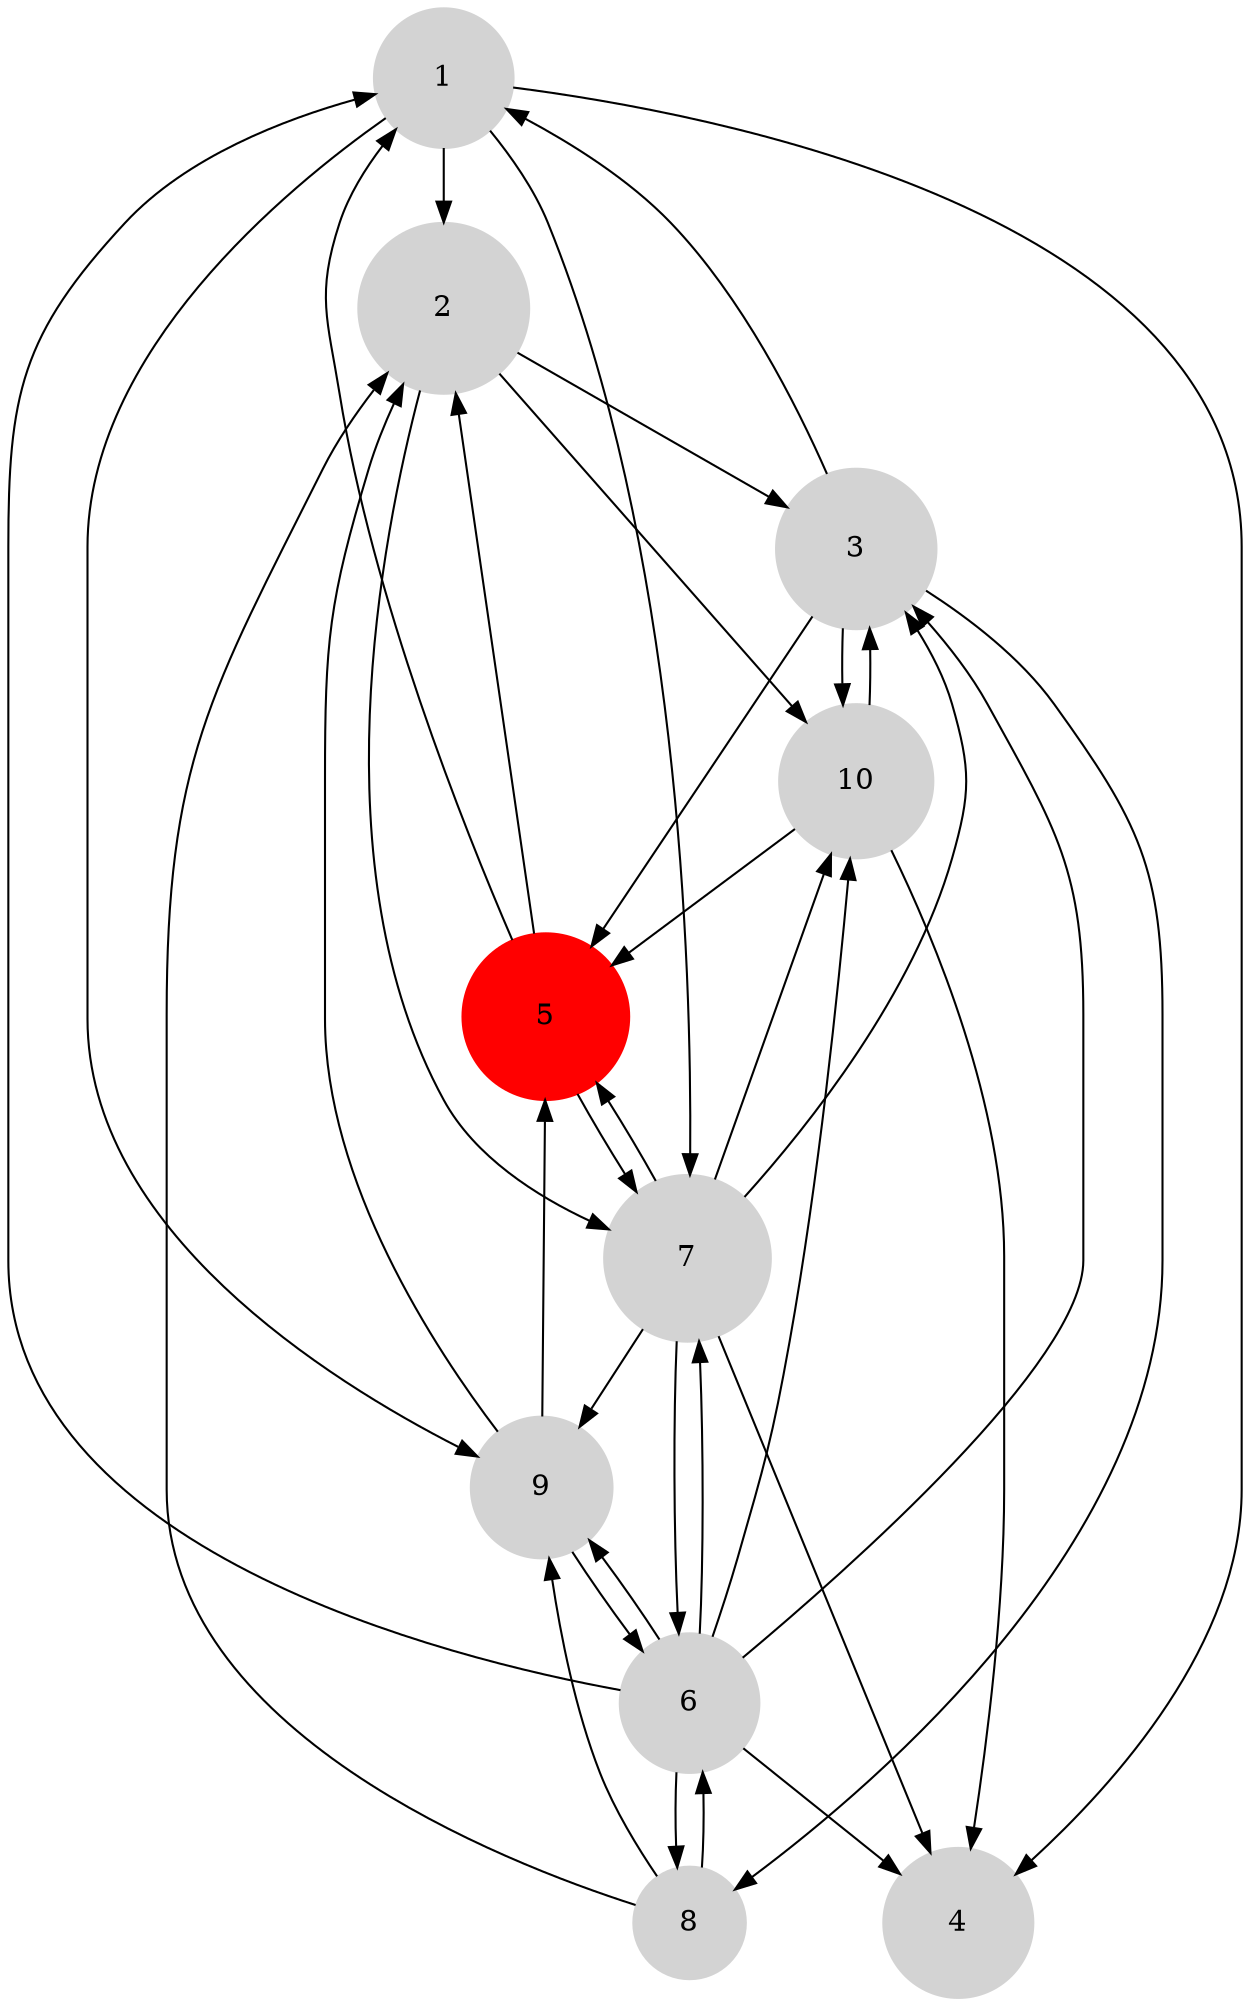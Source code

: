 digraph {

  node [shape=circle, style=filled]
 1 [label="1", color=lightgrey,   width=0.9338]
  2 [label="2", color=lightgrey,   width=1.13404]
  3 [label="3", color=lightgrey,   width=1.06886]
  4 [label="4", color=lightgrey,   width=0.99658]
  5 [label="5", color=red,   width=1.10567]
  6 [label="6", color=lightgrey,   width=0.9252]
  7 [label="7", color=lightgrey,   width=1.10592]
  8 [label="8", color=lightgrey,   width=0.74952]
  9 [label="9", color=lightgrey,   width=0.94972]
  10 [label="10", color=lightgrey, width=1.03069]



  1 -> 2;
  7 -> 4;
  2 -> 3;
  6 -> 7;
  10 -> 5;
  6 -> 10;
  9 -> 2;
  2 -> 10;
  1 -> 7;
  6 -> 8;
  8 -> 6;
  8 -> 2;
  3 -> 8;
  3 -> 1;
  5 -> 1;
  5 -> 2;
  7 -> 5;
  1 -> 9;
  3 -> 10;
  6 -> 9;
  2 -> 7;
  5 -> 7;
  7 -> 6;
  1 -> 4;
  10 -> 4;
  6 -> 1;
  7 -> 3;
  3 -> 5;
  7 -> 9;
  7 -> 10;
  6 -> 3;
  9 -> 6;
  8 -> 9;
  10 -> 3;
  9 -> 5;
  6 -> 4;
}